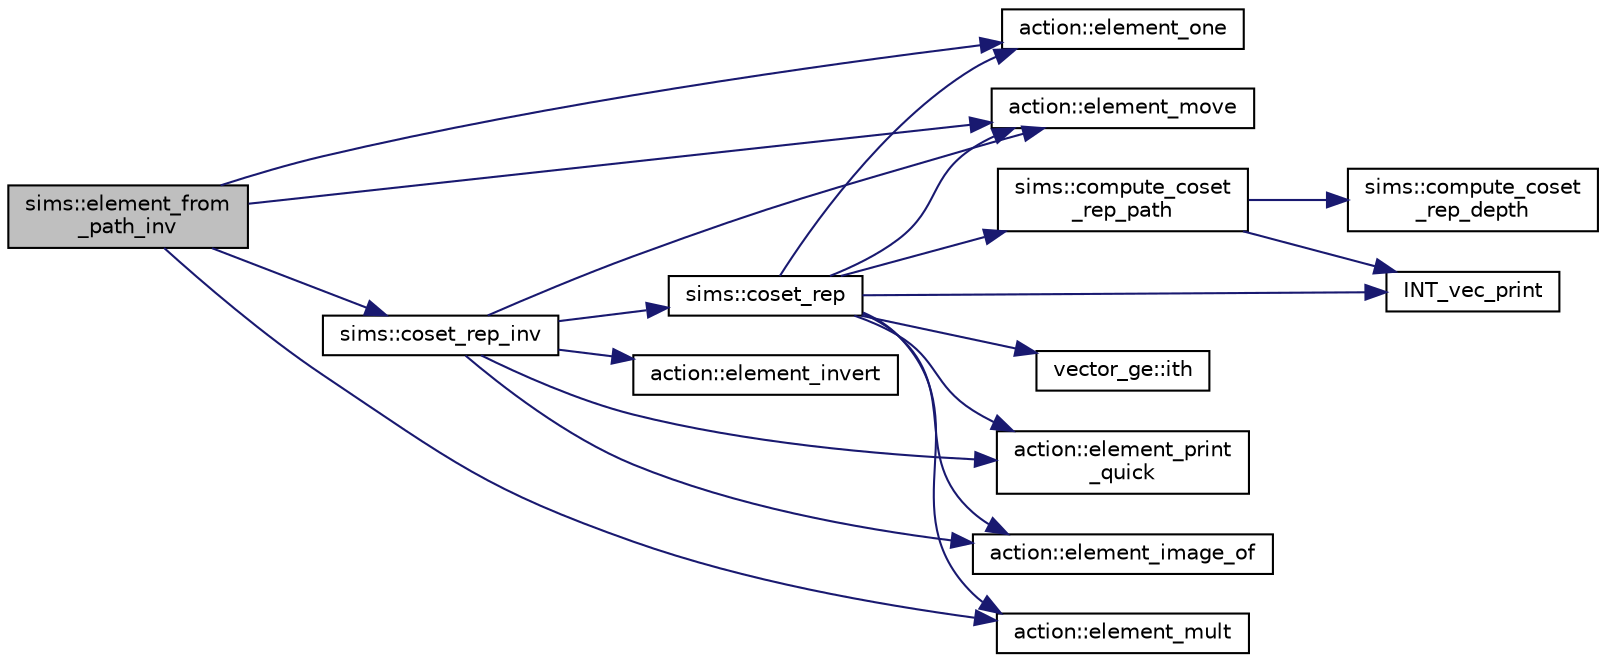 digraph "sims::element_from_path_inv"
{
  edge [fontname="Helvetica",fontsize="10",labelfontname="Helvetica",labelfontsize="10"];
  node [fontname="Helvetica",fontsize="10",shape=record];
  rankdir="LR";
  Node3200 [label="sims::element_from\l_path_inv",height=0.2,width=0.4,color="black", fillcolor="grey75", style="filled", fontcolor="black"];
  Node3200 -> Node3201 [color="midnightblue",fontsize="10",style="solid",fontname="Helvetica"];
  Node3201 [label="action::element_one",height=0.2,width=0.4,color="black", fillcolor="white", style="filled",URL="$d2/d86/classaction.html#a780a105daf04d6d1fe7e2f63b3c88e3b"];
  Node3200 -> Node3202 [color="midnightblue",fontsize="10",style="solid",fontname="Helvetica"];
  Node3202 [label="sims::coset_rep_inv",height=0.2,width=0.4,color="black", fillcolor="white", style="filled",URL="$d9/df3/classsims.html#a388f523d4ec997fce4e9ede924de99b9"];
  Node3202 -> Node3203 [color="midnightblue",fontsize="10",style="solid",fontname="Helvetica"];
  Node3203 [label="sims::coset_rep",height=0.2,width=0.4,color="black", fillcolor="white", style="filled",URL="$d9/df3/classsims.html#a3d669dba4d005cd2399388f27f44cd04"];
  Node3203 -> Node3204 [color="midnightblue",fontsize="10",style="solid",fontname="Helvetica"];
  Node3204 [label="sims::compute_coset\l_rep_path",height=0.2,width=0.4,color="black", fillcolor="white", style="filled",URL="$d9/df3/classsims.html#a22a53a24eb86dcfe54cb3588776a4d96"];
  Node3204 -> Node3205 [color="midnightblue",fontsize="10",style="solid",fontname="Helvetica"];
  Node3205 [label="sims::compute_coset\l_rep_depth",height=0.2,width=0.4,color="black", fillcolor="white", style="filled",URL="$d9/df3/classsims.html#abfeb782bd253f1df5253486afb120f6f"];
  Node3204 -> Node3206 [color="midnightblue",fontsize="10",style="solid",fontname="Helvetica"];
  Node3206 [label="INT_vec_print",height=0.2,width=0.4,color="black", fillcolor="white", style="filled",URL="$df/dbf/sajeeb_8_c.html#a79a5901af0b47dd0d694109543c027fe"];
  Node3203 -> Node3206 [color="midnightblue",fontsize="10",style="solid",fontname="Helvetica"];
  Node3203 -> Node3201 [color="midnightblue",fontsize="10",style="solid",fontname="Helvetica"];
  Node3203 -> Node3207 [color="midnightblue",fontsize="10",style="solid",fontname="Helvetica"];
  Node3207 [label="vector_ge::ith",height=0.2,width=0.4,color="black", fillcolor="white", style="filled",URL="$d4/d6e/classvector__ge.html#a1ff002e8b746a9beb119d57dcd4a15ff"];
  Node3203 -> Node3208 [color="midnightblue",fontsize="10",style="solid",fontname="Helvetica"];
  Node3208 [label="action::element_print\l_quick",height=0.2,width=0.4,color="black", fillcolor="white", style="filled",URL="$d2/d86/classaction.html#a4844680cf6750396f76494a28655265b"];
  Node3203 -> Node3209 [color="midnightblue",fontsize="10",style="solid",fontname="Helvetica"];
  Node3209 [label="action::element_mult",height=0.2,width=0.4,color="black", fillcolor="white", style="filled",URL="$d2/d86/classaction.html#ae9e36b2cae1f0f7bd7144097fa9a34b3"];
  Node3203 -> Node3210 [color="midnightblue",fontsize="10",style="solid",fontname="Helvetica"];
  Node3210 [label="action::element_move",height=0.2,width=0.4,color="black", fillcolor="white", style="filled",URL="$d2/d86/classaction.html#a550947491bbb534d3d7951f50198a874"];
  Node3203 -> Node3211 [color="midnightblue",fontsize="10",style="solid",fontname="Helvetica"];
  Node3211 [label="action::element_image_of",height=0.2,width=0.4,color="black", fillcolor="white", style="filled",URL="$d2/d86/classaction.html#ae09559d4537a048fc860f8a74a31393d"];
  Node3202 -> Node3208 [color="midnightblue",fontsize="10",style="solid",fontname="Helvetica"];
  Node3202 -> Node3211 [color="midnightblue",fontsize="10",style="solid",fontname="Helvetica"];
  Node3202 -> Node3212 [color="midnightblue",fontsize="10",style="solid",fontname="Helvetica"];
  Node3212 [label="action::element_invert",height=0.2,width=0.4,color="black", fillcolor="white", style="filled",URL="$d2/d86/classaction.html#aa4bd01e338497714586636751fcef436"];
  Node3202 -> Node3210 [color="midnightblue",fontsize="10",style="solid",fontname="Helvetica"];
  Node3200 -> Node3209 [color="midnightblue",fontsize="10",style="solid",fontname="Helvetica"];
  Node3200 -> Node3210 [color="midnightblue",fontsize="10",style="solid",fontname="Helvetica"];
}

